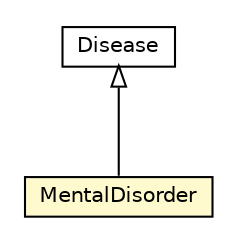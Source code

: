 #!/usr/local/bin/dot
#
# Class diagram 
# Generated by UMLGraph version R5_6-24-gf6e263 (http://www.umlgraph.org/)
#

digraph G {
	edge [fontname="Helvetica",fontsize=10,labelfontname="Helvetica",labelfontsize=10];
	node [fontname="Helvetica",fontsize=10,shape=plaintext];
	nodesep=0.25;
	ranksep=0.5;
	// org.universAAL.ontology.ICD10Diseases.owl.MentalDisorder
	c5627951 [label=<<table title="org.universAAL.ontology.ICD10Diseases.owl.MentalDisorder" border="0" cellborder="1" cellspacing="0" cellpadding="2" port="p" bgcolor="lemonChiffon" href="./MentalDisorder.html">
		<tr><td><table border="0" cellspacing="0" cellpadding="1">
<tr><td align="center" balign="center"> MentalDisorder </td></tr>
		</table></td></tr>
		</table>>, URL="./MentalDisorder.html", fontname="Helvetica", fontcolor="black", fontsize=10.0];
	// org.universAAL.ontology.disease.owl.Disease
	c5627968 [label=<<table title="org.universAAL.ontology.disease.owl.Disease" border="0" cellborder="1" cellspacing="0" cellpadding="2" port="p" href="../../disease/owl/Disease.html">
		<tr><td><table border="0" cellspacing="0" cellpadding="1">
<tr><td align="center" balign="center"> Disease </td></tr>
		</table></td></tr>
		</table>>, URL="../../disease/owl/Disease.html", fontname="Helvetica", fontcolor="black", fontsize=10.0];
	//org.universAAL.ontology.ICD10Diseases.owl.MentalDisorder extends org.universAAL.ontology.disease.owl.Disease
	c5627968:p -> c5627951:p [dir=back,arrowtail=empty];
}

